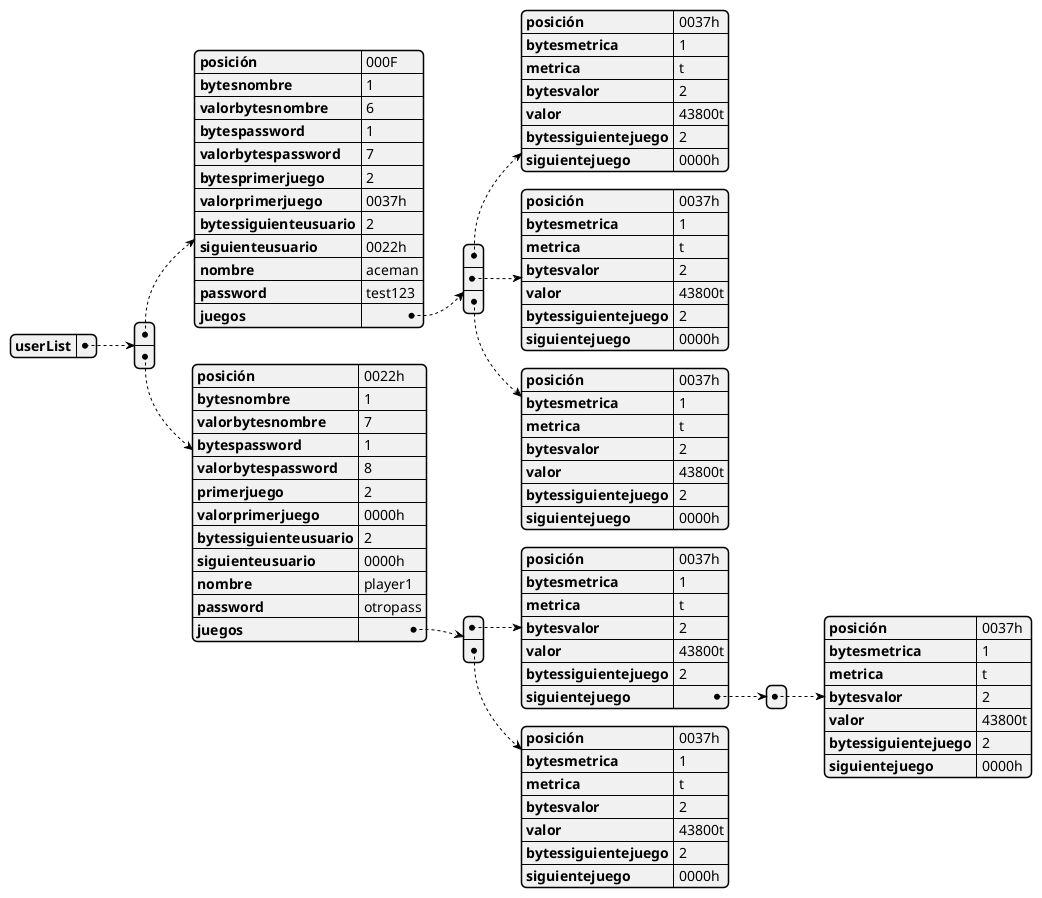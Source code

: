 ````plantuml 
@startjson
{
  "userList": [
    {
      "posición": "000F",
      "bytesnombre": 1,
      "valorbytesnombre": 6,
      "bytespassword": 1,
      "valorbytespassword": 7,
      "bytesprimerjuego": 2,
      "valorprimerjuego": "0037h",
      "bytessiguienteusuario": 2,
      "siguienteusuario": "0022h",
      "nombre" : "aceman",
      "password" : "test123",
      "juegos":[
        {
          "posición":"0037h",
          "bytesmetrica": 1,
          "metrica": "t",
          "bytesvalor": 2,
          "valor": "43800t",
          "bytessiguientejuego": 2,
          "siguientejuego": "0000h"
},
        {
          "posición":"0037h",
          "bytesmetrica": 1,
          "metrica": "t",
          "bytesvalor": 2,
          "valor": "43800t",
          "bytessiguientejuego": 2,
          "siguientejuego": "0000h"
},
        {
          "posición":"0037h",
          "bytesmetrica": 1,
          "metrica": "t",
          "bytesvalor": 2,
          "valor": "43800t",
          "bytessiguientejuego": 2,
          "siguientejuego": "0000h"
}
]
}, {
      "posición": "0022h",
      "bytesnombre": 1,
      "valorbytesnombre": 7,
      "bytespassword": 1,
      "valorbytespassword": 8,
      "primerjuego": 2,
      "valorprimerjuego": "0000h",
      "bytessiguienteusuario": 2,
      "siguienteusuario": "0000h",
      "nombre" : "player1",
      "password" : "otropass",
      "juegos":[
        {
          "posición":"0037h",
          "bytesmetrica": 1,
          "metrica": "t",
          "bytesvalor": 2,
          "valor": "43800t",
          "bytessiguientejuego": 2,
          "siguientejuego": [
            {
          "posición":"0037h",
          "bytesmetrica": 1,
          "metrica": "t",
          "bytesvalor": 2,
          "valor": "43800t",
          "bytessiguientejuego": 2,
          "siguientejuego": "0000h"
}
          ]
},
{
          "posición":"0037h",
          "bytesmetrica": 1,
          "metrica": "t",
          "bytesvalor": 2,
          "valor": "43800t",
          "bytessiguientejuego": 2,
          "siguientejuego": "0000h"
}
] }
] }
@endjson
```